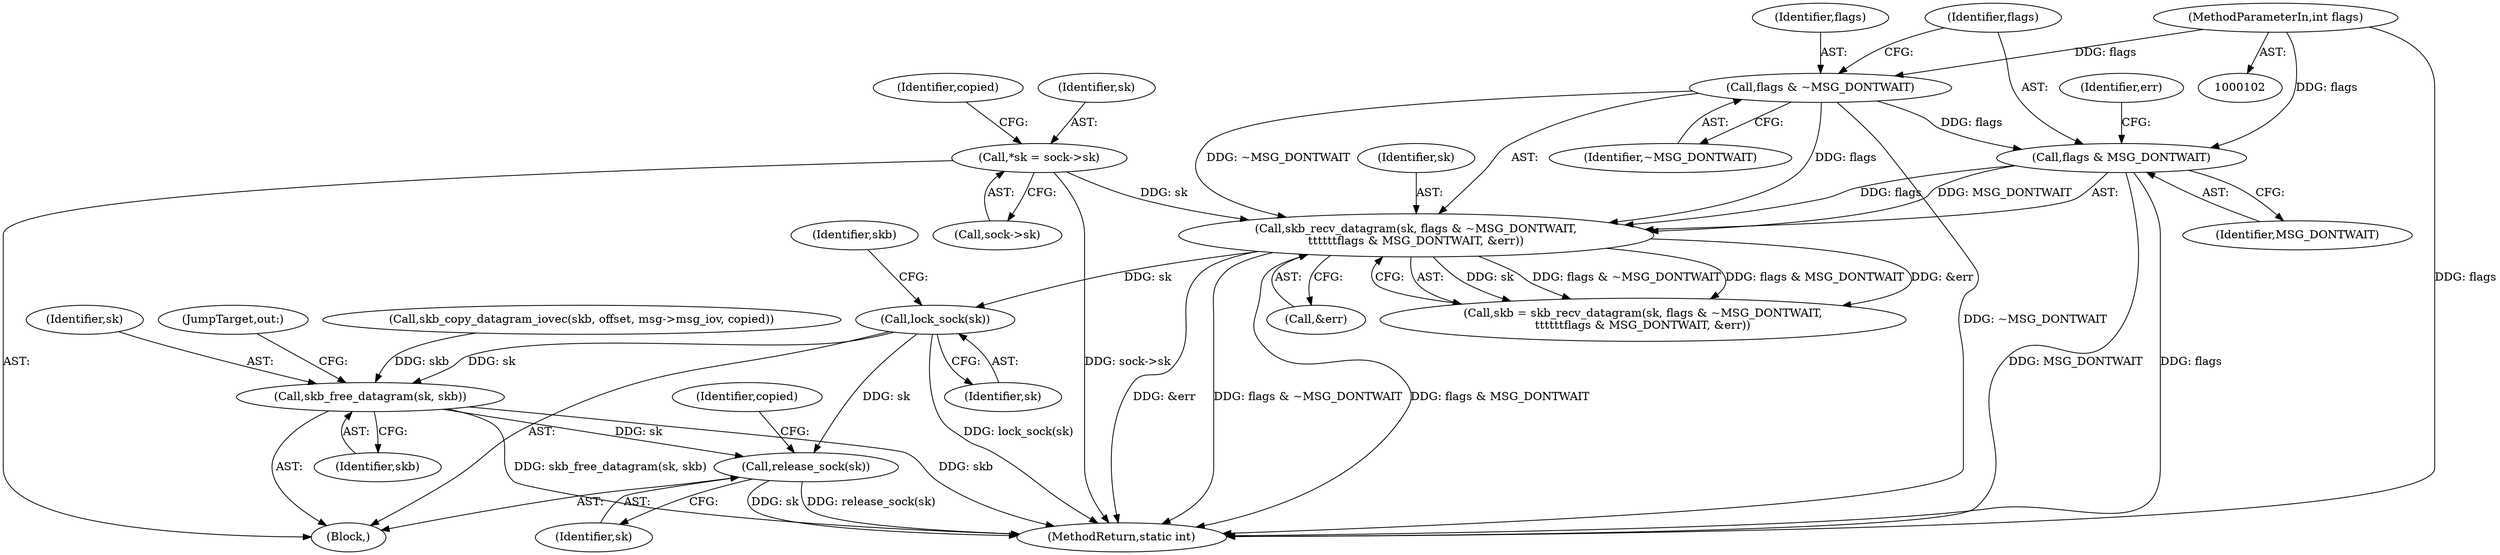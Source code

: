 digraph "0_linux_f3d3342602f8bcbf37d7c46641cb9bca7618eb1c_3@pointer" {
"1000141" [label="(Call,lock_sock(sk))"];
"1000131" [label="(Call,skb_recv_datagram(sk, flags & ~MSG_DONTWAIT,\n\t\t\t\t\t\tflags & MSG_DONTWAIT, &err))"];
"1000110" [label="(Call,*sk = sock->sk)"];
"1000133" [label="(Call,flags & ~MSG_DONTWAIT)"];
"1000107" [label="(MethodParameterIn,int flags)"];
"1000136" [label="(Call,flags & MSG_DONTWAIT)"];
"1000247" [label="(Call,skb_free_datagram(sk, skb))"];
"1000251" [label="(Call,release_sock(sk))"];
"1000251" [label="(Call,release_sock(sk))"];
"1000135" [label="(Identifier,~MSG_DONTWAIT)"];
"1000138" [label="(Identifier,MSG_DONTWAIT)"];
"1000129" [label="(Call,skb = skb_recv_datagram(sk, flags & ~MSG_DONTWAIT,\n\t\t\t\t\t\tflags & MSG_DONTWAIT, &err))"];
"1000249" [label="(Identifier,skb)"];
"1000111" [label="(Identifier,sk)"];
"1000142" [label="(Identifier,sk)"];
"1000250" [label="(JumpTarget,out:)"];
"1000132" [label="(Identifier,sk)"];
"1000108" [label="(Block,)"];
"1000189" [label="(Call,skb_copy_datagram_iovec(skb, offset, msg->msg_iov, copied))"];
"1000247" [label="(Call,skb_free_datagram(sk, skb))"];
"1000136" [label="(Call,flags & MSG_DONTWAIT)"];
"1000107" [label="(MethodParameterIn,int flags)"];
"1000140" [label="(Identifier,err)"];
"1000254" [label="(MethodReturn,static int)"];
"1000134" [label="(Identifier,flags)"];
"1000131" [label="(Call,skb_recv_datagram(sk, flags & ~MSG_DONTWAIT,\n\t\t\t\t\t\tflags & MSG_DONTWAIT, &err))"];
"1000133" [label="(Call,flags & ~MSG_DONTWAIT)"];
"1000110" [label="(Call,*sk = sock->sk)"];
"1000141" [label="(Call,lock_sock(sk))"];
"1000112" [label="(Call,sock->sk)"];
"1000145" [label="(Identifier,skb)"];
"1000139" [label="(Call,&err)"];
"1000252" [label="(Identifier,sk)"];
"1000253" [label="(Identifier,copied)"];
"1000118" [label="(Identifier,copied)"];
"1000137" [label="(Identifier,flags)"];
"1000248" [label="(Identifier,sk)"];
"1000141" -> "1000108"  [label="AST: "];
"1000141" -> "1000142"  [label="CFG: "];
"1000142" -> "1000141"  [label="AST: "];
"1000145" -> "1000141"  [label="CFG: "];
"1000141" -> "1000254"  [label="DDG: lock_sock(sk)"];
"1000131" -> "1000141"  [label="DDG: sk"];
"1000141" -> "1000247"  [label="DDG: sk"];
"1000141" -> "1000251"  [label="DDG: sk"];
"1000131" -> "1000129"  [label="AST: "];
"1000131" -> "1000139"  [label="CFG: "];
"1000132" -> "1000131"  [label="AST: "];
"1000133" -> "1000131"  [label="AST: "];
"1000136" -> "1000131"  [label="AST: "];
"1000139" -> "1000131"  [label="AST: "];
"1000129" -> "1000131"  [label="CFG: "];
"1000131" -> "1000254"  [label="DDG: &err"];
"1000131" -> "1000254"  [label="DDG: flags & ~MSG_DONTWAIT"];
"1000131" -> "1000254"  [label="DDG: flags & MSG_DONTWAIT"];
"1000131" -> "1000129"  [label="DDG: sk"];
"1000131" -> "1000129"  [label="DDG: flags & ~MSG_DONTWAIT"];
"1000131" -> "1000129"  [label="DDG: flags & MSG_DONTWAIT"];
"1000131" -> "1000129"  [label="DDG: &err"];
"1000110" -> "1000131"  [label="DDG: sk"];
"1000133" -> "1000131"  [label="DDG: flags"];
"1000133" -> "1000131"  [label="DDG: ~MSG_DONTWAIT"];
"1000136" -> "1000131"  [label="DDG: flags"];
"1000136" -> "1000131"  [label="DDG: MSG_DONTWAIT"];
"1000110" -> "1000108"  [label="AST: "];
"1000110" -> "1000112"  [label="CFG: "];
"1000111" -> "1000110"  [label="AST: "];
"1000112" -> "1000110"  [label="AST: "];
"1000118" -> "1000110"  [label="CFG: "];
"1000110" -> "1000254"  [label="DDG: sock->sk"];
"1000133" -> "1000135"  [label="CFG: "];
"1000134" -> "1000133"  [label="AST: "];
"1000135" -> "1000133"  [label="AST: "];
"1000137" -> "1000133"  [label="CFG: "];
"1000133" -> "1000254"  [label="DDG: ~MSG_DONTWAIT"];
"1000107" -> "1000133"  [label="DDG: flags"];
"1000133" -> "1000136"  [label="DDG: flags"];
"1000107" -> "1000102"  [label="AST: "];
"1000107" -> "1000254"  [label="DDG: flags"];
"1000107" -> "1000136"  [label="DDG: flags"];
"1000136" -> "1000138"  [label="CFG: "];
"1000137" -> "1000136"  [label="AST: "];
"1000138" -> "1000136"  [label="AST: "];
"1000140" -> "1000136"  [label="CFG: "];
"1000136" -> "1000254"  [label="DDG: MSG_DONTWAIT"];
"1000136" -> "1000254"  [label="DDG: flags"];
"1000247" -> "1000108"  [label="AST: "];
"1000247" -> "1000249"  [label="CFG: "];
"1000248" -> "1000247"  [label="AST: "];
"1000249" -> "1000247"  [label="AST: "];
"1000250" -> "1000247"  [label="CFG: "];
"1000247" -> "1000254"  [label="DDG: skb_free_datagram(sk, skb)"];
"1000247" -> "1000254"  [label="DDG: skb"];
"1000189" -> "1000247"  [label="DDG: skb"];
"1000247" -> "1000251"  [label="DDG: sk"];
"1000251" -> "1000108"  [label="AST: "];
"1000251" -> "1000252"  [label="CFG: "];
"1000252" -> "1000251"  [label="AST: "];
"1000253" -> "1000251"  [label="CFG: "];
"1000251" -> "1000254"  [label="DDG: release_sock(sk)"];
"1000251" -> "1000254"  [label="DDG: sk"];
}
